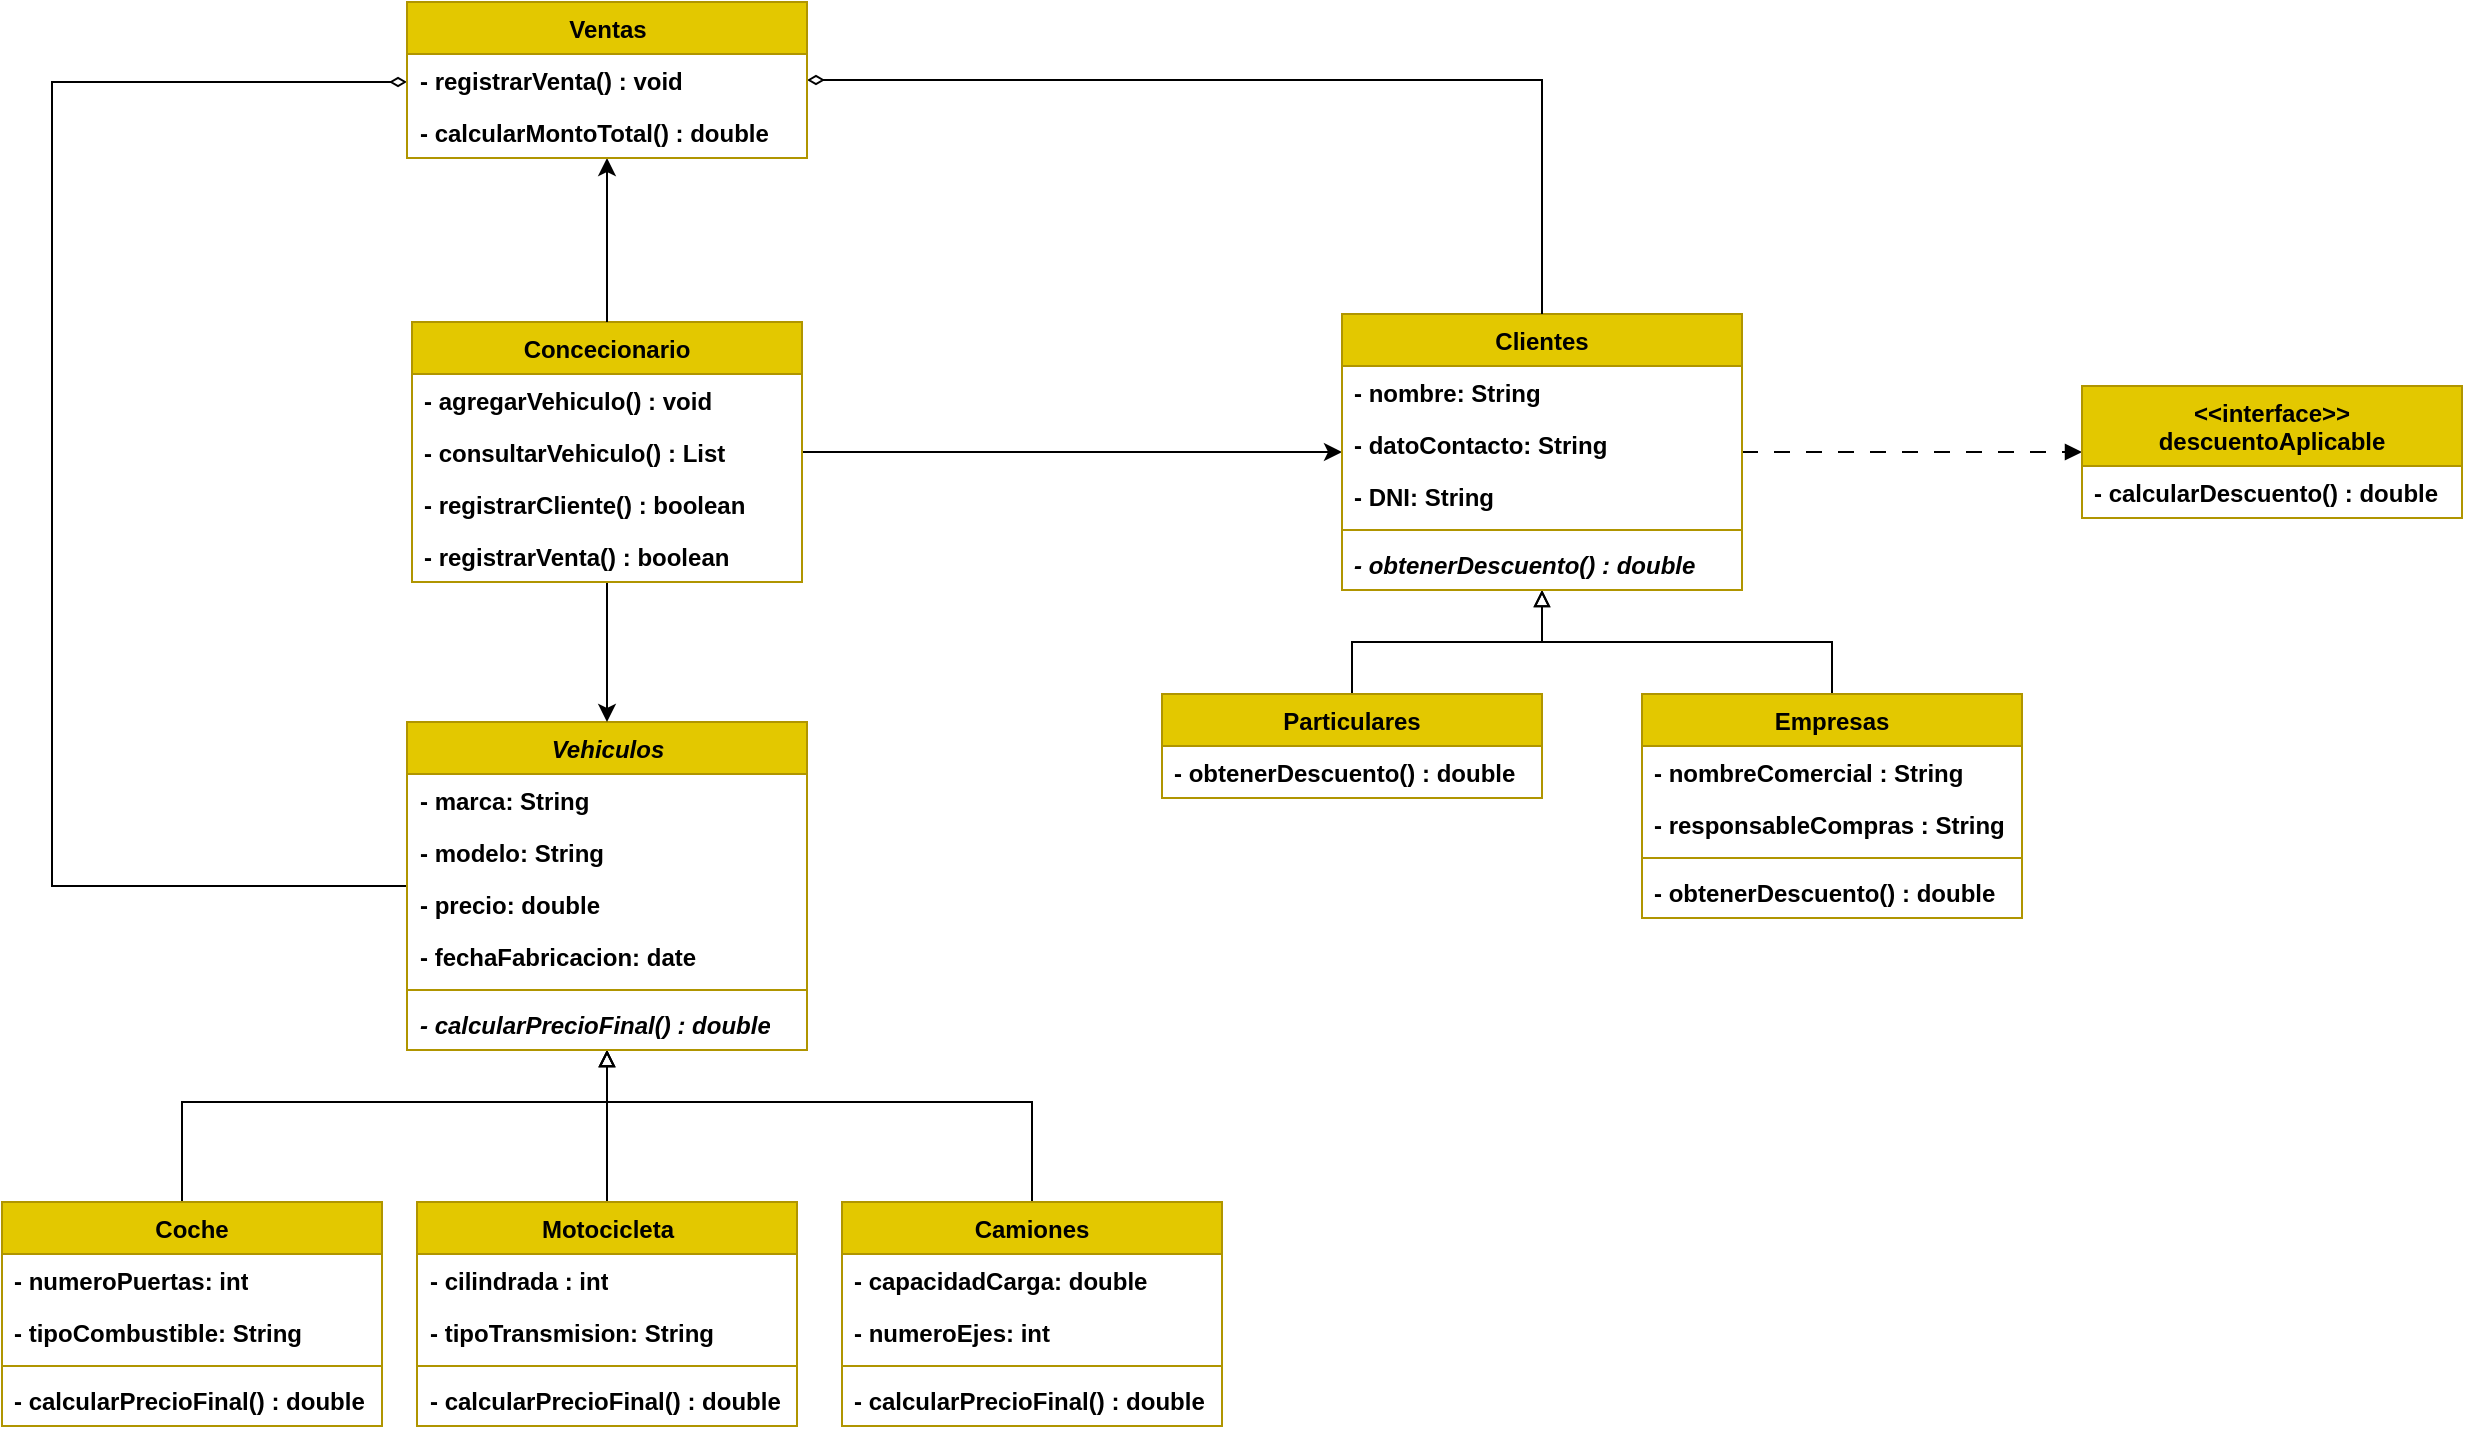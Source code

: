 <mxfile version="26.0.7">
  <diagram name="Página-1" id="ACasNfO79njySRwo1uJg">
    <mxGraphModel dx="1453" dy="2015" grid="1" gridSize="10" guides="1" tooltips="1" connect="1" arrows="1" fold="1" page="1" pageScale="1" pageWidth="827" pageHeight="1169" math="0" shadow="0">
      <root>
        <mxCell id="0" />
        <mxCell id="1" parent="0" />
        <mxCell id="zZpFfgA2PeiVjEaayEv5-74" style="edgeStyle=orthogonalEdgeStyle;rounded=0;orthogonalLoop=1;jettySize=auto;html=1;endArrow=none;endFill=0;startArrow=block;startFill=0;" parent="1" source="BI1hzVlRK7yB03KiHYcU-1" target="BI1hzVlRK7yB03KiHYcU-8" edge="1">
          <mxGeometry relative="1" as="geometry">
            <Array as="points">
              <mxPoint x="232" y="150" />
              <mxPoint x="20" y="150" />
            </Array>
          </mxGeometry>
        </mxCell>
        <mxCell id="zZpFfgA2PeiVjEaayEv5-75" style="edgeStyle=orthogonalEdgeStyle;rounded=0;orthogonalLoop=1;jettySize=auto;html=1;startArrow=block;startFill=0;endArrow=none;endFill=0;" parent="1" source="BI1hzVlRK7yB03KiHYcU-1" target="BI1hzVlRK7yB03KiHYcU-12" edge="1">
          <mxGeometry relative="1" as="geometry" />
        </mxCell>
        <mxCell id="zZpFfgA2PeiVjEaayEv5-76" style="edgeStyle=orthogonalEdgeStyle;rounded=0;orthogonalLoop=1;jettySize=auto;html=1;startArrow=block;startFill=0;endArrow=none;endFill=0;" parent="1" source="BI1hzVlRK7yB03KiHYcU-1" target="BI1hzVlRK7yB03KiHYcU-15" edge="1">
          <mxGeometry relative="1" as="geometry">
            <Array as="points">
              <mxPoint x="233" y="150" />
              <mxPoint x="445" y="150" />
            </Array>
          </mxGeometry>
        </mxCell>
        <mxCell id="zZpFfgA2PeiVjEaayEv5-92" style="edgeStyle=orthogonalEdgeStyle;rounded=0;orthogonalLoop=1;jettySize=auto;html=1;startArrow=none;startFill=0;endArrow=diamondThin;endFill=0;" parent="1" source="BI1hzVlRK7yB03KiHYcU-1" target="zZpFfgA2PeiVjEaayEv5-33" edge="1">
          <mxGeometry relative="1" as="geometry">
            <Array as="points">
              <mxPoint x="-45" y="42" />
              <mxPoint x="-45" y="-360" />
            </Array>
            <mxPoint x="117.5" y="42" as="sourcePoint" />
            <mxPoint x="117.5" y="-361.0" as="targetPoint" />
          </mxGeometry>
        </mxCell>
        <mxCell id="BI1hzVlRK7yB03KiHYcU-1" value="&lt;span&gt;Vehiculos&lt;/span&gt;" style="swimlane;fontStyle=3;align=center;verticalAlign=top;childLayout=stackLayout;horizontal=1;startSize=26;horizontalStack=0;resizeParent=1;resizeParentMax=0;resizeLast=0;collapsible=1;marginBottom=0;whiteSpace=wrap;html=1;fillColor=#e3c800;strokeColor=#B09500;fontColor=#000000;" parent="1" vertex="1">
          <mxGeometry x="132.5" y="-40" width="200" height="164" as="geometry" />
        </mxCell>
        <mxCell id="BI1hzVlRK7yB03KiHYcU-2" value="- marca: String" style="text;strokeColor=none;fillColor=none;align=left;verticalAlign=top;spacingLeft=4;spacingRight=4;overflow=hidden;rotatable=0;points=[[0,0.5],[1,0.5]];portConstraint=eastwest;whiteSpace=wrap;html=1;fontStyle=1" parent="BI1hzVlRK7yB03KiHYcU-1" vertex="1">
          <mxGeometry y="26" width="200" height="26" as="geometry" />
        </mxCell>
        <mxCell id="BI1hzVlRK7yB03KiHYcU-5" value="- modelo: String" style="text;strokeColor=none;fillColor=none;align=left;verticalAlign=top;spacingLeft=4;spacingRight=4;overflow=hidden;rotatable=0;points=[[0,0.5],[1,0.5]];portConstraint=eastwest;whiteSpace=wrap;html=1;fontStyle=1" parent="BI1hzVlRK7yB03KiHYcU-1" vertex="1">
          <mxGeometry y="52" width="200" height="26" as="geometry" />
        </mxCell>
        <mxCell id="BI1hzVlRK7yB03KiHYcU-6" value="- precio: double" style="text;strokeColor=none;fillColor=none;align=left;verticalAlign=top;spacingLeft=4;spacingRight=4;overflow=hidden;rotatable=0;points=[[0,0.5],[1,0.5]];portConstraint=eastwest;whiteSpace=wrap;html=1;fontStyle=1" parent="BI1hzVlRK7yB03KiHYcU-1" vertex="1">
          <mxGeometry y="78" width="200" height="26" as="geometry" />
        </mxCell>
        <mxCell id="BI1hzVlRK7yB03KiHYcU-7" value="- fechaFabricacion: date" style="text;strokeColor=none;fillColor=none;align=left;verticalAlign=top;spacingLeft=4;spacingRight=4;overflow=hidden;rotatable=0;points=[[0,0.5],[1,0.5]];portConstraint=eastwest;whiteSpace=wrap;html=1;fontStyle=1" parent="BI1hzVlRK7yB03KiHYcU-1" vertex="1">
          <mxGeometry y="104" width="200" height="26" as="geometry" />
        </mxCell>
        <mxCell id="zZpFfgA2PeiVjEaayEv5-40" value="" style="line;strokeWidth=1;fillColor=none;align=left;verticalAlign=middle;spacingTop=-1;spacingLeft=3;spacingRight=3;rotatable=0;labelPosition=right;points=[];portConstraint=eastwest;strokeColor=inherit;" parent="BI1hzVlRK7yB03KiHYcU-1" vertex="1">
          <mxGeometry y="130" width="200" height="8" as="geometry" />
        </mxCell>
        <mxCell id="zZpFfgA2PeiVjEaayEv5-41" value="- calcularPrecioFinal() : double" style="text;strokeColor=none;fillColor=none;align=left;verticalAlign=top;spacingLeft=4;spacingRight=4;overflow=hidden;rotatable=0;points=[[0,0.5],[1,0.5]];portConstraint=eastwest;whiteSpace=wrap;html=1;fontStyle=3" parent="BI1hzVlRK7yB03KiHYcU-1" vertex="1">
          <mxGeometry y="138" width="200" height="26" as="geometry" />
        </mxCell>
        <mxCell id="BI1hzVlRK7yB03KiHYcU-8" value="Coche" style="swimlane;fontStyle=1;childLayout=stackLayout;horizontal=1;startSize=26;fillColor=#e3c800;horizontalStack=0;resizeParent=1;resizeParentMax=0;resizeLast=0;collapsible=1;marginBottom=0;whiteSpace=wrap;html=1;strokeColor=#B09500;align=center;verticalAlign=top;fontFamily=Helvetica;fontSize=12;fontColor=#000000;" parent="1" vertex="1">
          <mxGeometry x="-70" y="200" width="190" height="112" as="geometry" />
        </mxCell>
        <mxCell id="BI1hzVlRK7yB03KiHYcU-9" value="- numeroPuertas: int" style="text;strokeColor=none;fillColor=none;align=left;verticalAlign=top;spacingLeft=4;spacingRight=4;overflow=hidden;rotatable=0;points=[[0,0.5],[1,0.5]];portConstraint=eastwest;whiteSpace=wrap;html=1;fontFamily=Helvetica;fontSize=12;fontColor=#000000;fontStyle=1;" parent="BI1hzVlRK7yB03KiHYcU-8" vertex="1">
          <mxGeometry y="26" width="190" height="26" as="geometry" />
        </mxCell>
        <mxCell id="BI1hzVlRK7yB03KiHYcU-10" value="- tipoCombustible: String" style="text;strokeColor=none;fillColor=none;align=left;verticalAlign=top;spacingLeft=4;spacingRight=4;overflow=hidden;rotatable=0;points=[[0,0.5],[1,0.5]];portConstraint=eastwest;whiteSpace=wrap;html=1;fontFamily=Helvetica;fontSize=12;fontColor=#000000;fontStyle=1;" parent="BI1hzVlRK7yB03KiHYcU-8" vertex="1">
          <mxGeometry y="52" width="190" height="26" as="geometry" />
        </mxCell>
        <mxCell id="zZpFfgA2PeiVjEaayEv5-43" value="" style="line;strokeWidth=1;fillColor=none;align=left;verticalAlign=middle;spacingTop=-1;spacingLeft=3;spacingRight=3;rotatable=0;labelPosition=right;points=[];portConstraint=eastwest;strokeColor=inherit;" parent="BI1hzVlRK7yB03KiHYcU-8" vertex="1">
          <mxGeometry y="78" width="190" height="8" as="geometry" />
        </mxCell>
        <mxCell id="zZpFfgA2PeiVjEaayEv5-44" value="- calcularPrecioFinal() : double" style="text;strokeColor=none;fillColor=none;align=left;verticalAlign=top;spacingLeft=4;spacingRight=4;overflow=hidden;rotatable=0;points=[[0,0.5],[1,0.5]];portConstraint=eastwest;whiteSpace=wrap;html=1;fontStyle=1" parent="BI1hzVlRK7yB03KiHYcU-8" vertex="1">
          <mxGeometry y="86" width="190" height="26" as="geometry" />
        </mxCell>
        <mxCell id="BI1hzVlRK7yB03KiHYcU-12" value="Motocicleta" style="swimlane;fontStyle=1;childLayout=stackLayout;horizontal=1;startSize=26;fillColor=#e3c800;horizontalStack=0;resizeParent=1;resizeParentMax=0;resizeLast=0;collapsible=1;marginBottom=0;whiteSpace=wrap;html=1;strokeColor=#B09500;align=center;verticalAlign=top;fontFamily=Helvetica;fontSize=12;fontColor=#000000;" parent="1" vertex="1">
          <mxGeometry x="137.5" y="200" width="190" height="112" as="geometry" />
        </mxCell>
        <mxCell id="BI1hzVlRK7yB03KiHYcU-13" value="- cilindrada : int" style="text;strokeColor=none;fillColor=none;align=left;verticalAlign=top;spacingLeft=4;spacingRight=4;overflow=hidden;rotatable=0;points=[[0,0.5],[1,0.5]];portConstraint=eastwest;whiteSpace=wrap;html=1;fontFamily=Helvetica;fontSize=12;fontColor=#000000;fontStyle=1;" parent="BI1hzVlRK7yB03KiHYcU-12" vertex="1">
          <mxGeometry y="26" width="190" height="26" as="geometry" />
        </mxCell>
        <mxCell id="BI1hzVlRK7yB03KiHYcU-14" value="- tipoTransmision: String" style="text;strokeColor=none;fillColor=none;align=left;verticalAlign=top;spacingLeft=4;spacingRight=4;overflow=hidden;rotatable=0;points=[[0,0.5],[1,0.5]];portConstraint=eastwest;whiteSpace=wrap;html=1;fontFamily=Helvetica;fontSize=12;fontColor=#000000;fontStyle=1;" parent="BI1hzVlRK7yB03KiHYcU-12" vertex="1">
          <mxGeometry y="52" width="190" height="26" as="geometry" />
        </mxCell>
        <mxCell id="zZpFfgA2PeiVjEaayEv5-42" value="" style="line;strokeWidth=1;fillColor=none;align=left;verticalAlign=middle;spacingTop=-1;spacingLeft=3;spacingRight=3;rotatable=0;labelPosition=right;points=[];portConstraint=eastwest;strokeColor=inherit;" parent="BI1hzVlRK7yB03KiHYcU-12" vertex="1">
          <mxGeometry y="78" width="190" height="8" as="geometry" />
        </mxCell>
        <mxCell id="zZpFfgA2PeiVjEaayEv5-45" value="- calcularPrecioFinal() : double" style="text;strokeColor=none;fillColor=none;align=left;verticalAlign=top;spacingLeft=4;spacingRight=4;overflow=hidden;rotatable=0;points=[[0,0.5],[1,0.5]];portConstraint=eastwest;whiteSpace=wrap;html=1;fontStyle=1" parent="BI1hzVlRK7yB03KiHYcU-12" vertex="1">
          <mxGeometry y="86" width="190" height="26" as="geometry" />
        </mxCell>
        <mxCell id="BI1hzVlRK7yB03KiHYcU-15" value="Camiones" style="swimlane;fontStyle=1;childLayout=stackLayout;horizontal=1;startSize=26;fillColor=#e3c800;horizontalStack=0;resizeParent=1;resizeParentMax=0;resizeLast=0;collapsible=1;marginBottom=0;whiteSpace=wrap;html=1;strokeColor=#B09500;align=center;verticalAlign=top;fontFamily=Helvetica;fontSize=12;fontColor=#000000;" parent="1" vertex="1">
          <mxGeometry x="350" y="200" width="190" height="112" as="geometry" />
        </mxCell>
        <mxCell id="BI1hzVlRK7yB03KiHYcU-16" value="- capacidadCarga: double" style="text;strokeColor=none;fillColor=none;align=left;verticalAlign=top;spacingLeft=4;spacingRight=4;overflow=hidden;rotatable=0;points=[[0,0.5],[1,0.5]];portConstraint=eastwest;whiteSpace=wrap;html=1;fontFamily=Helvetica;fontSize=12;fontColor=#000000;fontStyle=1;" parent="BI1hzVlRK7yB03KiHYcU-15" vertex="1">
          <mxGeometry y="26" width="190" height="26" as="geometry" />
        </mxCell>
        <mxCell id="BI1hzVlRK7yB03KiHYcU-17" value="- numeroEjes: int" style="text;strokeColor=none;fillColor=none;align=left;verticalAlign=top;spacingLeft=4;spacingRight=4;overflow=hidden;rotatable=0;points=[[0,0.5],[1,0.5]];portConstraint=eastwest;whiteSpace=wrap;html=1;fontFamily=Helvetica;fontSize=12;fontColor=#000000;fontStyle=1;" parent="BI1hzVlRK7yB03KiHYcU-15" vertex="1">
          <mxGeometry y="52" width="190" height="26" as="geometry" />
        </mxCell>
        <mxCell id="zZpFfgA2PeiVjEaayEv5-47" value="" style="line;strokeWidth=1;fillColor=none;align=left;verticalAlign=middle;spacingTop=-1;spacingLeft=3;spacingRight=3;rotatable=0;labelPosition=right;points=[];portConstraint=eastwest;strokeColor=inherit;" parent="BI1hzVlRK7yB03KiHYcU-15" vertex="1">
          <mxGeometry y="78" width="190" height="8" as="geometry" />
        </mxCell>
        <mxCell id="zZpFfgA2PeiVjEaayEv5-46" value="- calcularPrecioFinal() : double" style="text;strokeColor=none;fillColor=none;align=left;verticalAlign=top;spacingLeft=4;spacingRight=4;overflow=hidden;rotatable=0;points=[[0,0.5],[1,0.5]];portConstraint=eastwest;whiteSpace=wrap;html=1;fontStyle=1" parent="BI1hzVlRK7yB03KiHYcU-15" vertex="1">
          <mxGeometry y="86" width="190" height="26" as="geometry" />
        </mxCell>
        <mxCell id="zZpFfgA2PeiVjEaayEv5-77" style="edgeStyle=orthogonalEdgeStyle;rounded=0;orthogonalLoop=1;jettySize=auto;html=1;startArrow=block;startFill=0;endArrow=none;endFill=0;" parent="1" source="BI1hzVlRK7yB03KiHYcU-18" target="zZpFfgA2PeiVjEaayEv5-5" edge="1">
          <mxGeometry relative="1" as="geometry" />
        </mxCell>
        <mxCell id="zZpFfgA2PeiVjEaayEv5-78" style="edgeStyle=orthogonalEdgeStyle;rounded=0;orthogonalLoop=1;jettySize=auto;html=1;startArrow=block;startFill=0;endArrow=none;endFill=0;" parent="1" source="BI1hzVlRK7yB03KiHYcU-18" target="zZpFfgA2PeiVjEaayEv5-9" edge="1">
          <mxGeometry relative="1" as="geometry" />
        </mxCell>
        <mxCell id="zZpFfgA2PeiVjEaayEv5-90" style="edgeStyle=orthogonalEdgeStyle;rounded=0;orthogonalLoop=1;jettySize=auto;html=1;startArrow=classic;startFill=1;endArrow=none;" parent="1" source="BI1hzVlRK7yB03KiHYcU-18" target="zZpFfgA2PeiVjEaayEv5-19" edge="1">
          <mxGeometry relative="1" as="geometry" />
        </mxCell>
        <mxCell id="zZpFfgA2PeiVjEaayEv5-91" style="edgeStyle=orthogonalEdgeStyle;rounded=0;orthogonalLoop=1;jettySize=auto;html=1;dashed=1;dashPattern=8 8;endArrow=block;endFill=1;" parent="1" source="BI1hzVlRK7yB03KiHYcU-18" target="zZpFfgA2PeiVjEaayEv5-50" edge="1">
          <mxGeometry relative="1" as="geometry" />
        </mxCell>
        <mxCell id="BI1hzVlRK7yB03KiHYcU-18" value="Clientes" style="swimlane;fontStyle=1;align=center;verticalAlign=top;childLayout=stackLayout;horizontal=1;startSize=26;horizontalStack=0;resizeParent=1;resizeParentMax=0;resizeLast=0;collapsible=1;marginBottom=0;whiteSpace=wrap;html=1;fillColor=#e3c800;strokeColor=#B09500;fontColor=#000000;" parent="1" vertex="1">
          <mxGeometry x="600" y="-244" width="200" height="138" as="geometry" />
        </mxCell>
        <mxCell id="BI1hzVlRK7yB03KiHYcU-19" value="- nombre: String" style="text;strokeColor=none;fillColor=none;align=left;verticalAlign=top;spacingLeft=4;spacingRight=4;overflow=hidden;rotatable=0;points=[[0,0.5],[1,0.5]];portConstraint=eastwest;whiteSpace=wrap;html=1;fontStyle=1" parent="BI1hzVlRK7yB03KiHYcU-18" vertex="1">
          <mxGeometry y="26" width="200" height="26" as="geometry" />
        </mxCell>
        <mxCell id="BI1hzVlRK7yB03KiHYcU-21" value="- datoContacto: String" style="text;strokeColor=none;fillColor=none;align=left;verticalAlign=top;spacingLeft=4;spacingRight=4;overflow=hidden;rotatable=0;points=[[0,0.5],[1,0.5]];portConstraint=eastwest;whiteSpace=wrap;html=1;fontStyle=1" parent="BI1hzVlRK7yB03KiHYcU-18" vertex="1">
          <mxGeometry y="52" width="200" height="26" as="geometry" />
        </mxCell>
        <mxCell id="BI1hzVlRK7yB03KiHYcU-20" value="- DNI: String" style="text;strokeColor=none;fillColor=none;align=left;verticalAlign=top;spacingLeft=4;spacingRight=4;overflow=hidden;rotatable=0;points=[[0,0.5],[1,0.5]];portConstraint=eastwest;whiteSpace=wrap;html=1;fontStyle=1" parent="BI1hzVlRK7yB03KiHYcU-18" vertex="1">
          <mxGeometry y="78" width="200" height="26" as="geometry" />
        </mxCell>
        <mxCell id="DrPBf7rQvKT_SysQsXTo-1" value="" style="line;strokeWidth=1;fillColor=none;align=left;verticalAlign=middle;spacingTop=-1;spacingLeft=3;spacingRight=3;rotatable=0;labelPosition=right;points=[];portConstraint=eastwest;strokeColor=inherit;" parent="BI1hzVlRK7yB03KiHYcU-18" vertex="1">
          <mxGeometry y="104" width="200" height="8" as="geometry" />
        </mxCell>
        <mxCell id="DrPBf7rQvKT_SysQsXTo-2" value="- obtenerDescuento() : double" style="text;strokeColor=none;fillColor=none;align=left;verticalAlign=top;spacingLeft=4;spacingRight=4;overflow=hidden;rotatable=0;points=[[0,0.5],[1,0.5]];portConstraint=eastwest;whiteSpace=wrap;html=1;fontStyle=3" parent="BI1hzVlRK7yB03KiHYcU-18" vertex="1">
          <mxGeometry y="112" width="200" height="26" as="geometry" />
        </mxCell>
        <mxCell id="zZpFfgA2PeiVjEaayEv5-5" value="Particulares" style="swimlane;fontStyle=1;align=center;verticalAlign=top;childLayout=stackLayout;horizontal=1;startSize=26;horizontalStack=0;resizeParent=1;resizeParentMax=0;resizeLast=0;collapsible=1;marginBottom=0;whiteSpace=wrap;html=1;fillColor=#e3c800;strokeColor=#B09500;fontColor=#000000;" parent="1" vertex="1">
          <mxGeometry x="510" y="-54" width="190" height="52" as="geometry" />
        </mxCell>
        <mxCell id="DrPBf7rQvKT_SysQsXTo-3" value="- obtenerDescuento() : double" style="text;strokeColor=none;fillColor=none;align=left;verticalAlign=top;spacingLeft=4;spacingRight=4;overflow=hidden;rotatable=0;points=[[0,0.5],[1,0.5]];portConstraint=eastwest;whiteSpace=wrap;html=1;fontStyle=1" parent="zZpFfgA2PeiVjEaayEv5-5" vertex="1">
          <mxGeometry y="26" width="190" height="26" as="geometry" />
        </mxCell>
        <mxCell id="zZpFfgA2PeiVjEaayEv5-9" value="Empresas" style="swimlane;fontStyle=1;align=center;verticalAlign=top;childLayout=stackLayout;horizontal=1;startSize=26;horizontalStack=0;resizeParent=1;resizeParentMax=0;resizeLast=0;collapsible=1;marginBottom=0;whiteSpace=wrap;html=1;fillColor=#e3c800;strokeColor=#B09500;fontColor=#000000;" parent="1" vertex="1">
          <mxGeometry x="750" y="-54" width="190" height="112" as="geometry" />
        </mxCell>
        <mxCell id="zZpFfgA2PeiVjEaayEv5-10" value="- nombreComercial : String" style="text;strokeColor=none;fillColor=none;align=left;verticalAlign=top;spacingLeft=4;spacingRight=4;overflow=hidden;rotatable=0;points=[[0,0.5],[1,0.5]];portConstraint=eastwest;whiteSpace=wrap;html=1;fontStyle=1" parent="zZpFfgA2PeiVjEaayEv5-9" vertex="1">
          <mxGeometry y="26" width="190" height="26" as="geometry" />
        </mxCell>
        <mxCell id="zZpFfgA2PeiVjEaayEv5-11" value="- responsableCompras : String" style="text;strokeColor=none;fillColor=none;align=left;verticalAlign=top;spacingLeft=4;spacingRight=4;overflow=hidden;rotatable=0;points=[[0,0.5],[1,0.5]];portConstraint=eastwest;whiteSpace=wrap;html=1;fontStyle=1" parent="zZpFfgA2PeiVjEaayEv5-9" vertex="1">
          <mxGeometry y="52" width="190" height="26" as="geometry" />
        </mxCell>
        <mxCell id="DrPBf7rQvKT_SysQsXTo-4" value="" style="line;strokeWidth=1;fillColor=none;align=left;verticalAlign=middle;spacingTop=-1;spacingLeft=3;spacingRight=3;rotatable=0;labelPosition=right;points=[];portConstraint=eastwest;strokeColor=inherit;" parent="zZpFfgA2PeiVjEaayEv5-9" vertex="1">
          <mxGeometry y="78" width="190" height="8" as="geometry" />
        </mxCell>
        <mxCell id="DrPBf7rQvKT_SysQsXTo-5" value="- obtenerDescuento() : double" style="text;strokeColor=none;fillColor=none;align=left;verticalAlign=top;spacingLeft=4;spacingRight=4;overflow=hidden;rotatable=0;points=[[0,0.5],[1,0.5]];portConstraint=eastwest;whiteSpace=wrap;html=1;fontStyle=1" parent="zZpFfgA2PeiVjEaayEv5-9" vertex="1">
          <mxGeometry y="86" width="190" height="26" as="geometry" />
        </mxCell>
        <mxCell id="zZpFfgA2PeiVjEaayEv5-73" style="edgeStyle=orthogonalEdgeStyle;rounded=0;orthogonalLoop=1;jettySize=auto;html=1;startArrow=none;startFill=0;endArrow=classic;endFill=1;" parent="1" source="zZpFfgA2PeiVjEaayEv5-19" target="BI1hzVlRK7yB03KiHYcU-1" edge="1">
          <mxGeometry relative="1" as="geometry" />
        </mxCell>
        <mxCell id="zZpFfgA2PeiVjEaayEv5-19" value="Concecionario" style="swimlane;fontStyle=1;align=center;verticalAlign=top;childLayout=stackLayout;horizontal=1;startSize=26;horizontalStack=0;resizeParent=1;resizeParentMax=0;resizeLast=0;collapsible=1;marginBottom=0;whiteSpace=wrap;html=1;fillColor=#e3c800;strokeColor=#B09500;fontColor=#000000;" parent="1" vertex="1">
          <mxGeometry x="135" y="-240" width="195" height="130" as="geometry" />
        </mxCell>
        <mxCell id="zZpFfgA2PeiVjEaayEv5-71" value="- agregarVehiculo() : void" style="text;strokeColor=none;fillColor=none;align=left;verticalAlign=top;spacingLeft=4;spacingRight=4;overflow=hidden;rotatable=0;points=[[0,0.5],[1,0.5]];portConstraint=eastwest;whiteSpace=wrap;html=1;fontStyle=1" parent="zZpFfgA2PeiVjEaayEv5-19" vertex="1">
          <mxGeometry y="26" width="195" height="26" as="geometry" />
        </mxCell>
        <mxCell id="zZpFfgA2PeiVjEaayEv5-72" value="- consultarVehiculo() : List" style="text;strokeColor=none;fillColor=none;align=left;verticalAlign=top;spacingLeft=4;spacingRight=4;overflow=hidden;rotatable=0;points=[[0,0.5],[1,0.5]];portConstraint=eastwest;whiteSpace=wrap;html=1;fontStyle=1" parent="zZpFfgA2PeiVjEaayEv5-19" vertex="1">
          <mxGeometry y="52" width="195" height="26" as="geometry" />
        </mxCell>
        <mxCell id="zZpFfgA2PeiVjEaayEv5-70" value="- registrarCliente() : boolean" style="text;strokeColor=none;fillColor=none;align=left;verticalAlign=top;spacingLeft=4;spacingRight=4;overflow=hidden;rotatable=0;points=[[0,0.5],[1,0.5]];portConstraint=eastwest;whiteSpace=wrap;html=1;fontStyle=1" parent="zZpFfgA2PeiVjEaayEv5-19" vertex="1">
          <mxGeometry y="78" width="195" height="26" as="geometry" />
        </mxCell>
        <mxCell id="zZpFfgA2PeiVjEaayEv5-54" value="- registrarVenta() : boolean" style="text;strokeColor=none;fillColor=none;align=left;verticalAlign=top;spacingLeft=4;spacingRight=4;overflow=hidden;rotatable=0;points=[[0,0.5],[1,0.5]];portConstraint=eastwest;whiteSpace=wrap;html=1;fontStyle=1" parent="zZpFfgA2PeiVjEaayEv5-19" vertex="1">
          <mxGeometry y="104" width="195" height="26" as="geometry" />
        </mxCell>
        <mxCell id="zZpFfgA2PeiVjEaayEv5-93" style="edgeStyle=orthogonalEdgeStyle;rounded=0;orthogonalLoop=1;jettySize=auto;html=1;endArrow=none;endFill=1;startArrow=diamondThin;startFill=0;" parent="1" source="zZpFfgA2PeiVjEaayEv5-33" target="BI1hzVlRK7yB03KiHYcU-18" edge="1">
          <mxGeometry relative="1" as="geometry" />
        </mxCell>
        <mxCell id="pKbTgUWXlxYZogChQ5LU-1" style="edgeStyle=orthogonalEdgeStyle;rounded=0;orthogonalLoop=1;jettySize=auto;html=1;startArrow=classic;startFill=1;endArrow=none;" parent="1" source="zZpFfgA2PeiVjEaayEv5-33" target="zZpFfgA2PeiVjEaayEv5-19" edge="1">
          <mxGeometry relative="1" as="geometry" />
        </mxCell>
        <mxCell id="zZpFfgA2PeiVjEaayEv5-33" value="Ventas" style="swimlane;fontStyle=1;align=center;verticalAlign=top;childLayout=stackLayout;horizontal=1;startSize=26;horizontalStack=0;resizeParent=1;resizeParentMax=0;resizeLast=0;collapsible=1;marginBottom=0;whiteSpace=wrap;html=1;fillColor=#e3c800;strokeColor=#B09500;fontColor=#000000;" parent="1" vertex="1">
          <mxGeometry x="132.5" y="-400" width="200" height="78" as="geometry" />
        </mxCell>
        <mxCell id="zZpFfgA2PeiVjEaayEv5-34" value="- registrarVenta() : void" style="text;strokeColor=none;fillColor=none;align=left;verticalAlign=top;spacingLeft=4;spacingRight=4;overflow=hidden;rotatable=0;points=[[0,0.5],[1,0.5]];portConstraint=eastwest;whiteSpace=wrap;html=1;fontStyle=1" parent="zZpFfgA2PeiVjEaayEv5-33" vertex="1">
          <mxGeometry y="26" width="200" height="26" as="geometry" />
        </mxCell>
        <mxCell id="zZpFfgA2PeiVjEaayEv5-38" value="- calcularMontoTotal() : double" style="text;strokeColor=none;fillColor=none;align=left;verticalAlign=top;spacingLeft=4;spacingRight=4;overflow=hidden;rotatable=0;points=[[0,0.5],[1,0.5]];portConstraint=eastwest;whiteSpace=wrap;html=1;fontStyle=1" parent="zZpFfgA2PeiVjEaayEv5-33" vertex="1">
          <mxGeometry y="52" width="200" height="26" as="geometry" />
        </mxCell>
        <mxCell id="zZpFfgA2PeiVjEaayEv5-50" value="&amp;lt;&amp;lt;interface&amp;gt;&amp;gt;&lt;div&gt;descuentoAplicable&lt;/div&gt;" style="swimlane;fontStyle=1;childLayout=stackLayout;horizontal=1;startSize=40;fillColor=#e3c800;horizontalStack=0;resizeParent=1;resizeParentMax=0;resizeLast=0;collapsible=1;marginBottom=0;whiteSpace=wrap;html=1;strokeColor=#B09500;align=center;verticalAlign=top;fontFamily=Helvetica;fontSize=12;fontColor=#000000;" parent="1" vertex="1">
          <mxGeometry x="970" y="-208" width="190" height="66" as="geometry">
            <mxRectangle x="-260" y="260" width="140" height="40" as="alternateBounds" />
          </mxGeometry>
        </mxCell>
        <mxCell id="zZpFfgA2PeiVjEaayEv5-53" value="- calcularDescuento() : double" style="text;strokeColor=none;fillColor=none;align=left;verticalAlign=top;spacingLeft=4;spacingRight=4;overflow=hidden;rotatable=0;points=[[0,0.5],[1,0.5]];portConstraint=eastwest;whiteSpace=wrap;html=1;fontFamily=Helvetica;fontSize=12;fontColor=#000000;fontStyle=1;" parent="zZpFfgA2PeiVjEaayEv5-50" vertex="1">
          <mxGeometry y="40" width="190" height="26" as="geometry" />
        </mxCell>
      </root>
    </mxGraphModel>
  </diagram>
</mxfile>
